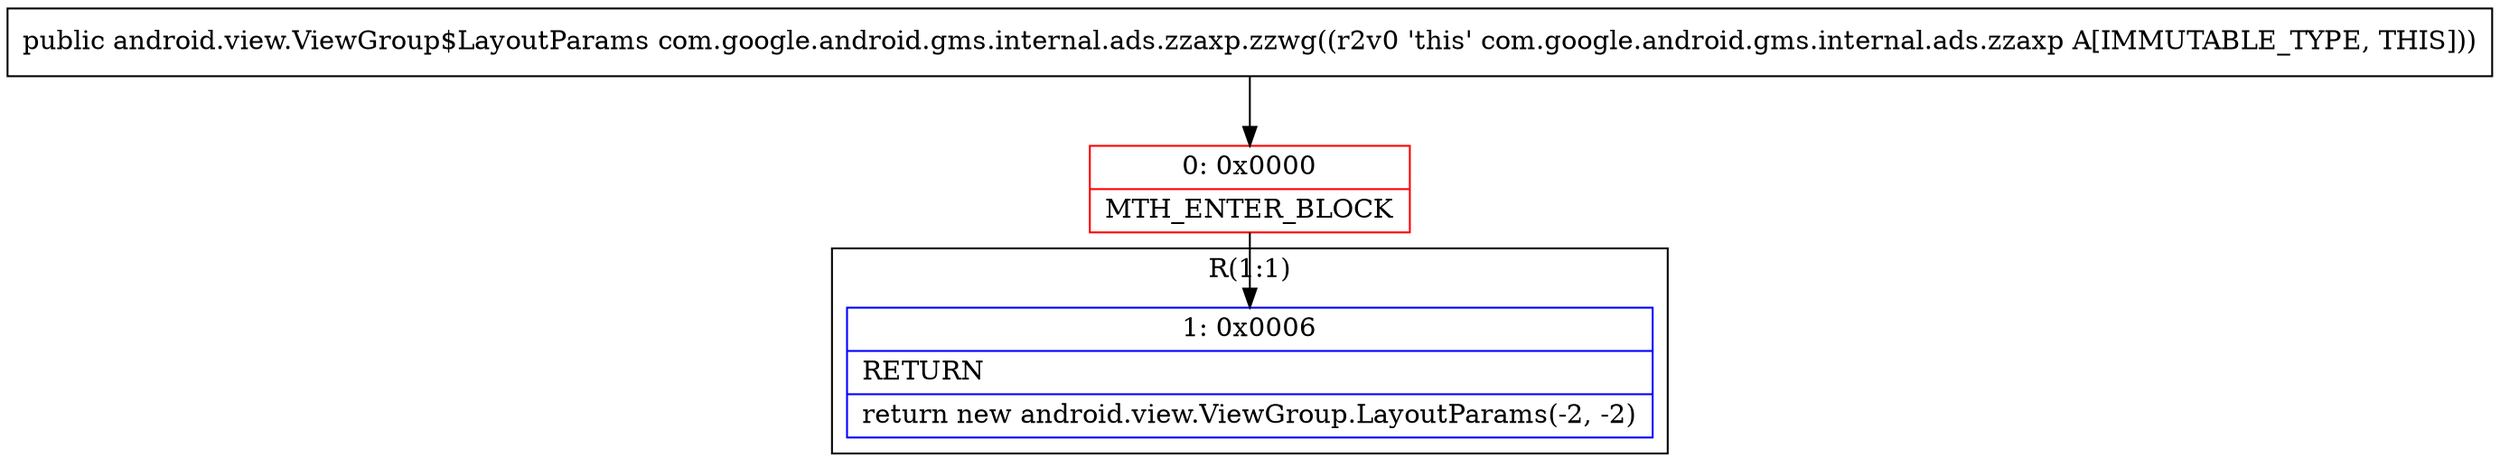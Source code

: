 digraph "CFG forcom.google.android.gms.internal.ads.zzaxp.zzwg()Landroid\/view\/ViewGroup$LayoutParams;" {
subgraph cluster_Region_753995855 {
label = "R(1:1)";
node [shape=record,color=blue];
Node_1 [shape=record,label="{1\:\ 0x0006|RETURN\l|return new android.view.ViewGroup.LayoutParams(\-2, \-2)\l}"];
}
Node_0 [shape=record,color=red,label="{0\:\ 0x0000|MTH_ENTER_BLOCK\l}"];
MethodNode[shape=record,label="{public android.view.ViewGroup$LayoutParams com.google.android.gms.internal.ads.zzaxp.zzwg((r2v0 'this' com.google.android.gms.internal.ads.zzaxp A[IMMUTABLE_TYPE, THIS])) }"];
MethodNode -> Node_0;
Node_0 -> Node_1;
}

